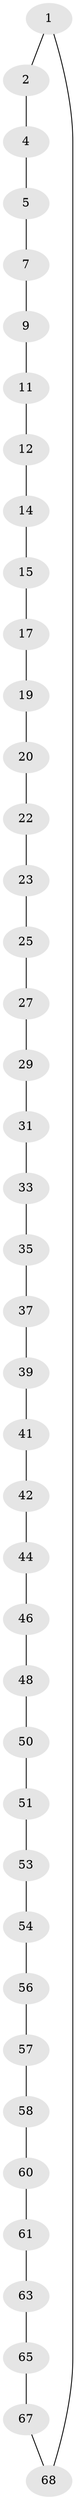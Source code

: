 // Generated by graph-tools (version 1.1) at 2025/24/03/03/25 07:24:21]
// undirected, 41 vertices, 41 edges
graph export_dot {
graph [start="1"]
  node [color=gray90,style=filled];
  1;
  2 [super="+3"];
  4;
  5 [super="+6"];
  7 [super="+8"];
  9 [super="+10"];
  11;
  12 [super="+13"];
  14;
  15 [super="+16"];
  17 [super="+18"];
  19;
  20 [super="+21"];
  22;
  23 [super="+24"];
  25 [super="+26"];
  27 [super="+28"];
  29 [super="+30"];
  31 [super="+32"];
  33 [super="+34"];
  35 [super="+36"];
  37 [super="+38"];
  39 [super="+40"];
  41;
  42 [super="+43"];
  44 [super="+45"];
  46 [super="+47"];
  48 [super="+49"];
  50;
  51 [super="+52"];
  53;
  54 [super="+55"];
  56;
  57;
  58 [super="+59"];
  60;
  61 [super="+62"];
  63 [super="+64"];
  65 [super="+66"];
  67;
  68 [super="+69"];
  1 -- 2;
  1 -- 68;
  2 -- 4;
  4 -- 5;
  5 -- 7;
  7 -- 9;
  9 -- 11;
  11 -- 12;
  12 -- 14;
  14 -- 15;
  15 -- 17;
  17 -- 19;
  19 -- 20;
  20 -- 22;
  22 -- 23;
  23 -- 25;
  25 -- 27;
  27 -- 29;
  29 -- 31;
  31 -- 33;
  33 -- 35;
  35 -- 37;
  37 -- 39;
  39 -- 41;
  41 -- 42;
  42 -- 44;
  44 -- 46;
  46 -- 48;
  48 -- 50;
  50 -- 51;
  51 -- 53;
  53 -- 54;
  54 -- 56;
  56 -- 57;
  57 -- 58;
  58 -- 60;
  60 -- 61;
  61 -- 63;
  63 -- 65;
  65 -- 67;
  67 -- 68;
}
